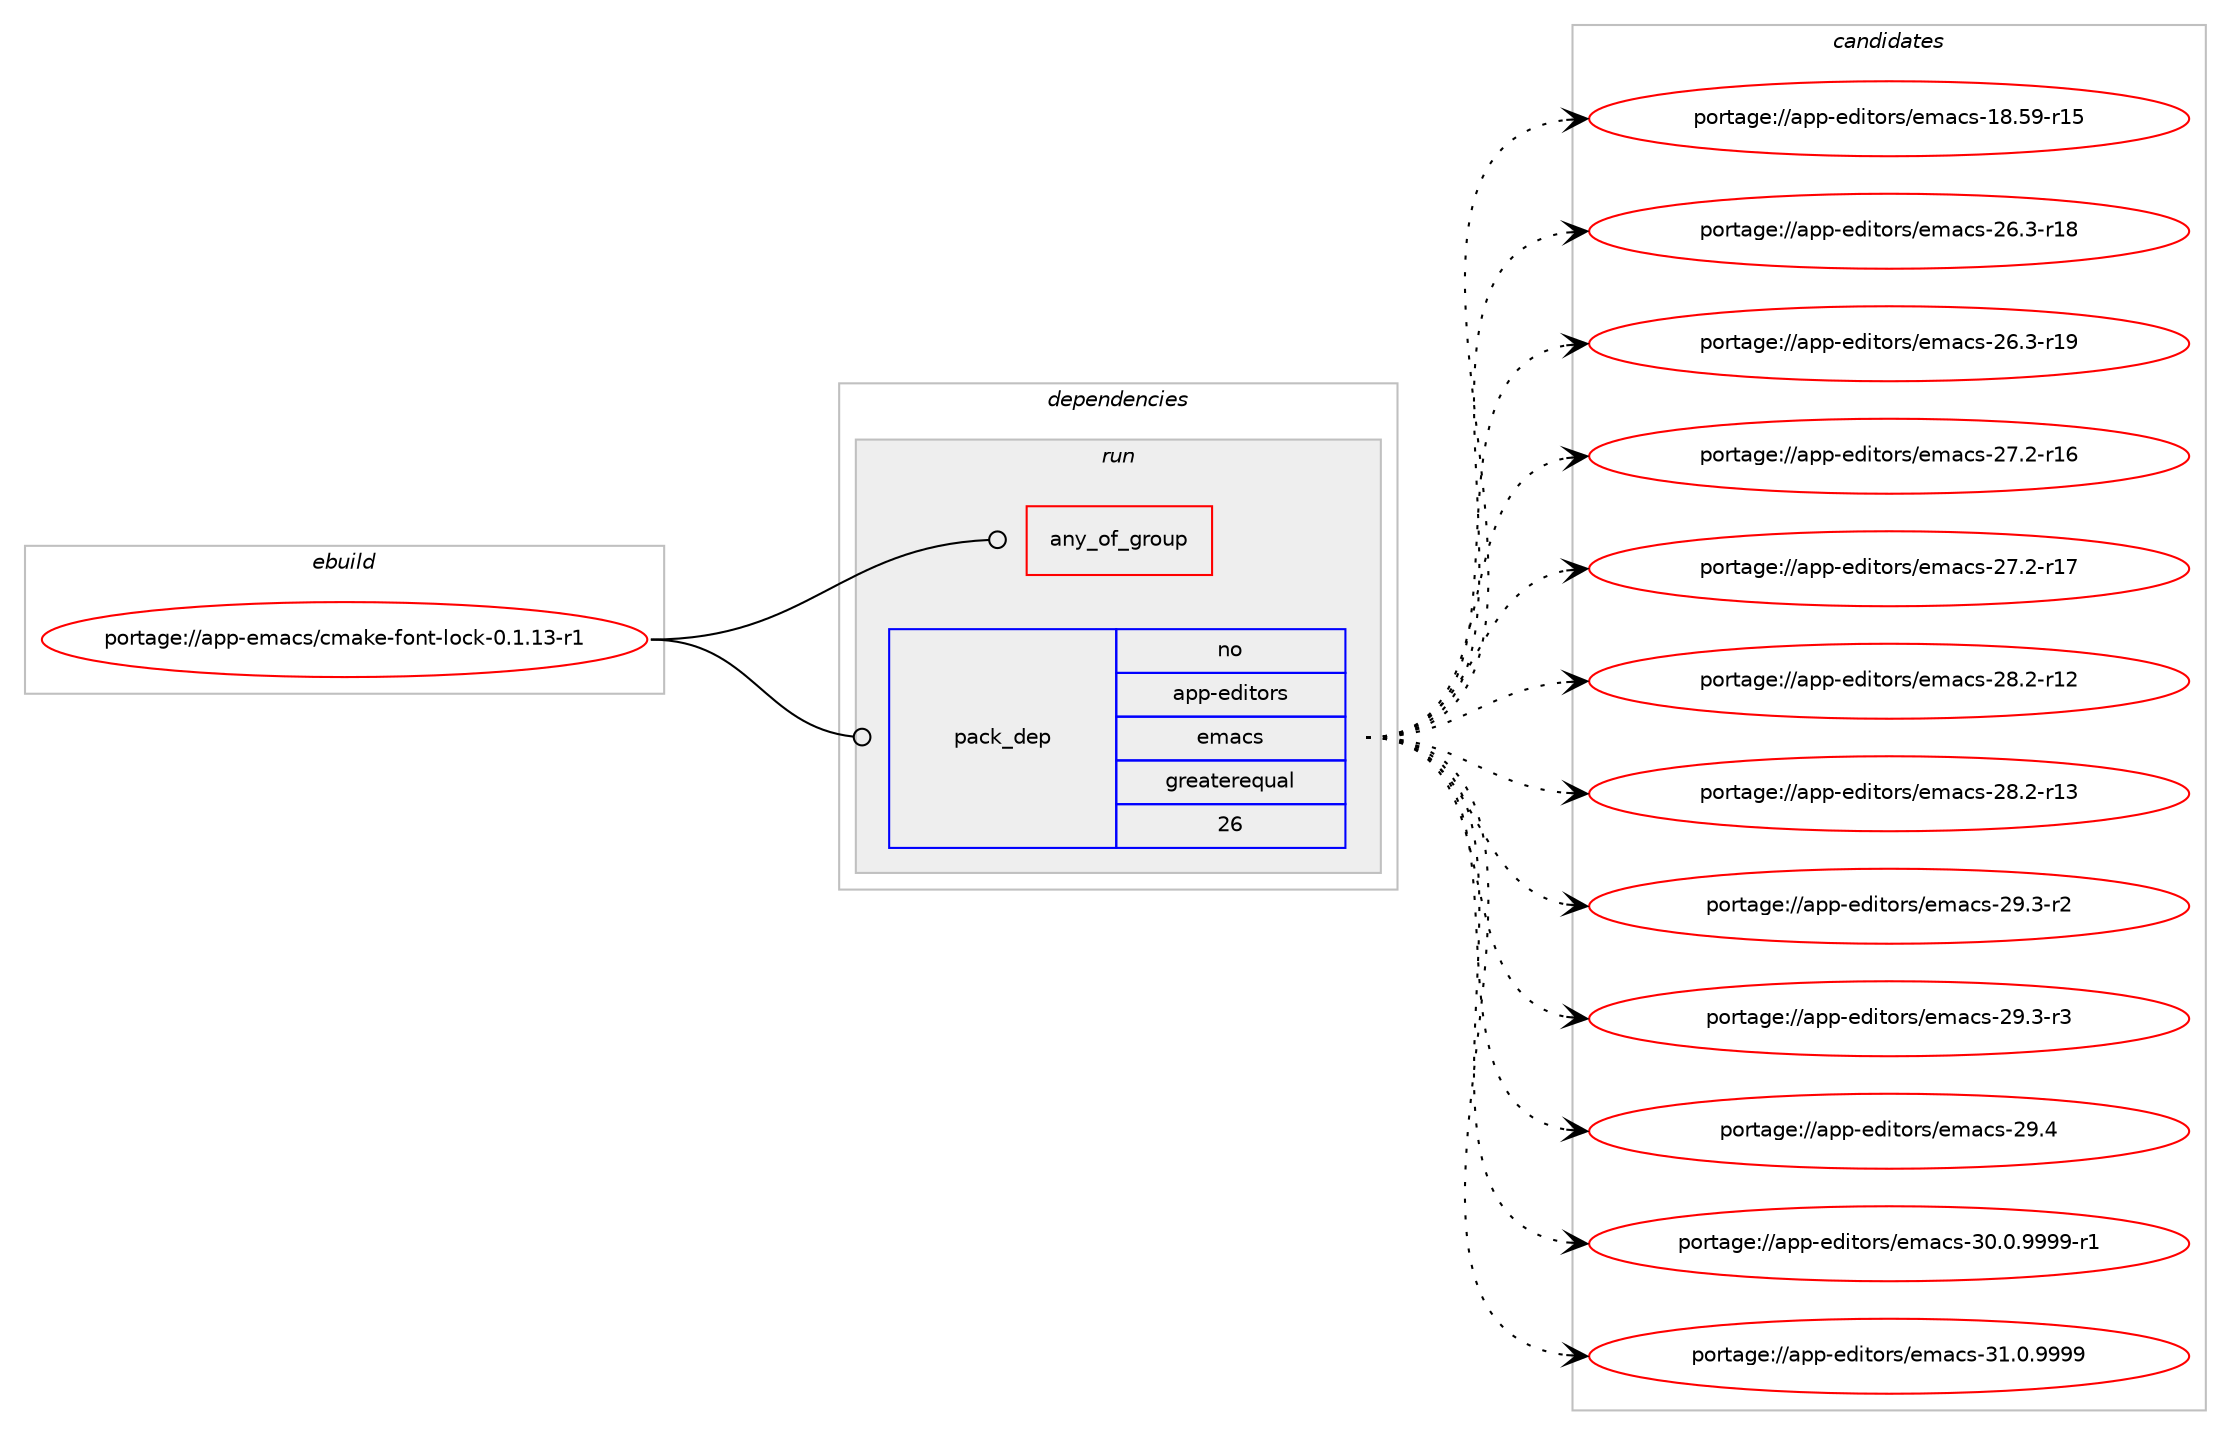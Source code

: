 digraph prolog {

# *************
# Graph options
# *************

newrank=true;
concentrate=true;
compound=true;
graph [rankdir=LR,fontname=Helvetica,fontsize=10,ranksep=1.5];#, ranksep=2.5, nodesep=0.2];
edge  [arrowhead=vee];
node  [fontname=Helvetica,fontsize=10];

# **********
# The ebuild
# **********

subgraph cluster_leftcol {
color=gray;
rank=same;
label=<<i>ebuild</i>>;
id [label="portage://app-emacs/cmake-font-lock-0.1.13-r1", color=red, width=4, href="../app-emacs/cmake-font-lock-0.1.13-r1.svg"];
}

# ****************
# The dependencies
# ****************

subgraph cluster_midcol {
color=gray;
label=<<i>dependencies</i>>;
subgraph cluster_compile {
fillcolor="#eeeeee";
style=filled;
label=<<i>compile</i>>;
}
subgraph cluster_compileandrun {
fillcolor="#eeeeee";
style=filled;
label=<<i>compile and run</i>>;
}
subgraph cluster_run {
fillcolor="#eeeeee";
style=filled;
label=<<i>run</i>>;
subgraph any118 {
dependency9656 [label=<<TABLE BORDER="0" CELLBORDER="1" CELLSPACING="0" CELLPADDING="4"><TR><TD CELLPADDING="10">any_of_group</TD></TR></TABLE>>, shape=none, color=red];# *** BEGIN UNKNOWN DEPENDENCY TYPE (TODO) ***
# dependency9656 -> package_dependency(portage://app-emacs/cmake-font-lock-0.1.13-r1,run,no,app-emacs,cmake-mode,none,[,,],[],[])
# *** END UNKNOWN DEPENDENCY TYPE (TODO) ***

# *** BEGIN UNKNOWN DEPENDENCY TYPE (TODO) ***
# dependency9656 -> package_dependency(portage://app-emacs/cmake-font-lock-0.1.13-r1,run,no,dev-build,cmake,none,[,,],[],[use(enable(emacs),negative)])
# *** END UNKNOWN DEPENDENCY TYPE (TODO) ***

}
id:e -> dependency9656:w [weight=20,style="solid",arrowhead="odot"];
subgraph pack3494 {
dependency9657 [label=<<TABLE BORDER="0" CELLBORDER="1" CELLSPACING="0" CELLPADDING="4" WIDTH="220"><TR><TD ROWSPAN="6" CELLPADDING="30">pack_dep</TD></TR><TR><TD WIDTH="110">no</TD></TR><TR><TD>app-editors</TD></TR><TR><TD>emacs</TD></TR><TR><TD>greaterequal</TD></TR><TR><TD>26</TD></TR></TABLE>>, shape=none, color=blue];
}
id:e -> dependency9657:w [weight=20,style="solid",arrowhead="odot"];
}
}

# **************
# The candidates
# **************

subgraph cluster_choices {
rank=same;
color=gray;
label=<<i>candidates</i>>;

subgraph choice3494 {
color=black;
nodesep=1;
choice9711211245101100105116111114115471011099799115454956465357451144953 [label="portage://app-editors/emacs-18.59-r15", color=red, width=4,href="../app-editors/emacs-18.59-r15.svg"];
choice97112112451011001051161111141154710110997991154550544651451144956 [label="portage://app-editors/emacs-26.3-r18", color=red, width=4,href="../app-editors/emacs-26.3-r18.svg"];
choice97112112451011001051161111141154710110997991154550544651451144957 [label="portage://app-editors/emacs-26.3-r19", color=red, width=4,href="../app-editors/emacs-26.3-r19.svg"];
choice97112112451011001051161111141154710110997991154550554650451144954 [label="portage://app-editors/emacs-27.2-r16", color=red, width=4,href="../app-editors/emacs-27.2-r16.svg"];
choice97112112451011001051161111141154710110997991154550554650451144955 [label="portage://app-editors/emacs-27.2-r17", color=red, width=4,href="../app-editors/emacs-27.2-r17.svg"];
choice97112112451011001051161111141154710110997991154550564650451144950 [label="portage://app-editors/emacs-28.2-r12", color=red, width=4,href="../app-editors/emacs-28.2-r12.svg"];
choice97112112451011001051161111141154710110997991154550564650451144951 [label="portage://app-editors/emacs-28.2-r13", color=red, width=4,href="../app-editors/emacs-28.2-r13.svg"];
choice971121124510110010511611111411547101109979911545505746514511450 [label="portage://app-editors/emacs-29.3-r2", color=red, width=4,href="../app-editors/emacs-29.3-r2.svg"];
choice971121124510110010511611111411547101109979911545505746514511451 [label="portage://app-editors/emacs-29.3-r3", color=red, width=4,href="../app-editors/emacs-29.3-r3.svg"];
choice97112112451011001051161111141154710110997991154550574652 [label="portage://app-editors/emacs-29.4", color=red, width=4,href="../app-editors/emacs-29.4.svg"];
choice9711211245101100105116111114115471011099799115455148464846575757574511449 [label="portage://app-editors/emacs-30.0.9999-r1", color=red, width=4,href="../app-editors/emacs-30.0.9999-r1.svg"];
choice971121124510110010511611111411547101109979911545514946484657575757 [label="portage://app-editors/emacs-31.0.9999", color=red, width=4,href="../app-editors/emacs-31.0.9999.svg"];
dependency9657:e -> choice9711211245101100105116111114115471011099799115454956465357451144953:w [style=dotted,weight="100"];
dependency9657:e -> choice97112112451011001051161111141154710110997991154550544651451144956:w [style=dotted,weight="100"];
dependency9657:e -> choice97112112451011001051161111141154710110997991154550544651451144957:w [style=dotted,weight="100"];
dependency9657:e -> choice97112112451011001051161111141154710110997991154550554650451144954:w [style=dotted,weight="100"];
dependency9657:e -> choice97112112451011001051161111141154710110997991154550554650451144955:w [style=dotted,weight="100"];
dependency9657:e -> choice97112112451011001051161111141154710110997991154550564650451144950:w [style=dotted,weight="100"];
dependency9657:e -> choice97112112451011001051161111141154710110997991154550564650451144951:w [style=dotted,weight="100"];
dependency9657:e -> choice971121124510110010511611111411547101109979911545505746514511450:w [style=dotted,weight="100"];
dependency9657:e -> choice971121124510110010511611111411547101109979911545505746514511451:w [style=dotted,weight="100"];
dependency9657:e -> choice97112112451011001051161111141154710110997991154550574652:w [style=dotted,weight="100"];
dependency9657:e -> choice9711211245101100105116111114115471011099799115455148464846575757574511449:w [style=dotted,weight="100"];
dependency9657:e -> choice971121124510110010511611111411547101109979911545514946484657575757:w [style=dotted,weight="100"];
}
}

}
